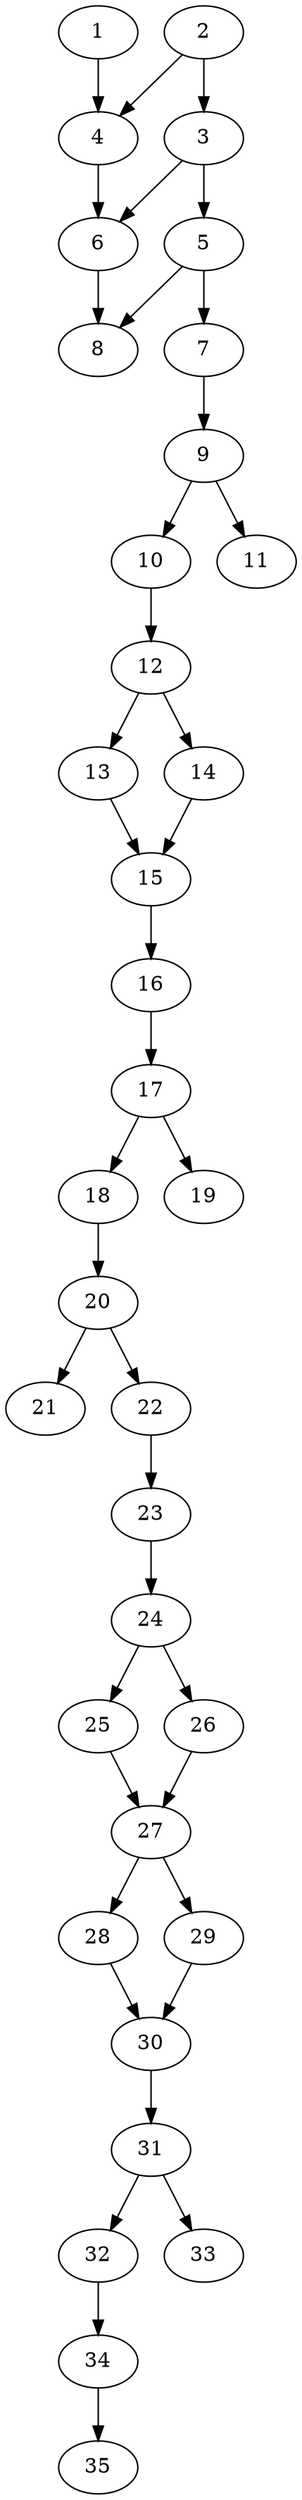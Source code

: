 // DAG automatically generated by daggen at Thu Oct  3 14:05:37 2019
// ./daggen --dot -n 35 --ccr 0.4 --fat 0.3 --regular 0.7 --density 0.7 --mindata 5242880 --maxdata 52428800 
digraph G {
  1 [size="67816960", alpha="0.10", expect_size="27126784"] 
  1 -> 4 [size ="27126784"]
  2 [size="115645440", alpha="0.13", expect_size="46258176"] 
  2 -> 3 [size ="46258176"]
  2 -> 4 [size ="46258176"]
  3 [size="69839360", alpha="0.11", expect_size="27935744"] 
  3 -> 5 [size ="27935744"]
  3 -> 6 [size ="27935744"]
  4 [size="43768320", alpha="0.14", expect_size="17507328"] 
  4 -> 6 [size ="17507328"]
  5 [size="107653120", alpha="0.04", expect_size="43061248"] 
  5 -> 7 [size ="43061248"]
  5 -> 8 [size ="43061248"]
  6 [size="25459200", alpha="0.14", expect_size="10183680"] 
  6 -> 8 [size ="10183680"]
  7 [size="98378240", alpha="0.13", expect_size="39351296"] 
  7 -> 9 [size ="39351296"]
  8 [size="114677760", alpha="0.12", expect_size="45871104"] 
  9 [size="15441920", alpha="0.16", expect_size="6176768"] 
  9 -> 10 [size ="6176768"]
  9 -> 11 [size ="6176768"]
  10 [size="68623360", alpha="0.19", expect_size="27449344"] 
  10 -> 12 [size ="27449344"]
  11 [size="48048640", alpha="0.08", expect_size="19219456"] 
  12 [size="106291200", alpha="0.20", expect_size="42516480"] 
  12 -> 13 [size ="42516480"]
  12 -> 14 [size ="42516480"]
  13 [size="67765760", alpha="0.08", expect_size="27106304"] 
  13 -> 15 [size ="27106304"]
  14 [size="14615040", alpha="0.11", expect_size="5846016"] 
  14 -> 15 [size ="5846016"]
  15 [size="95116800", alpha="0.01", expect_size="38046720"] 
  15 -> 16 [size ="38046720"]
  16 [size="119790080", alpha="0.17", expect_size="47916032"] 
  16 -> 17 [size ="47916032"]
  17 [size="85281280", alpha="0.18", expect_size="34112512"] 
  17 -> 18 [size ="34112512"]
  17 -> 19 [size ="34112512"]
  18 [size="44275200", alpha="0.20", expect_size="17710080"] 
  18 -> 20 [size ="17710080"]
  19 [size="114639360", alpha="0.16", expect_size="45855744"] 
  20 [size="89218560", alpha="0.09", expect_size="35687424"] 
  20 -> 21 [size ="35687424"]
  20 -> 22 [size ="35687424"]
  21 [size="81402880", alpha="0.11", expect_size="32561152"] 
  22 [size="126074880", alpha="0.11", expect_size="50429952"] 
  22 -> 23 [size ="50429952"]
  23 [size="125985280", alpha="0.00", expect_size="50394112"] 
  23 -> 24 [size ="50394112"]
  24 [size="57077760", alpha="0.15", expect_size="22831104"] 
  24 -> 25 [size ="22831104"]
  24 -> 26 [size ="22831104"]
  25 [size="122470400", alpha="0.05", expect_size="48988160"] 
  25 -> 27 [size ="48988160"]
  26 [size="129397760", alpha="0.18", expect_size="51759104"] 
  26 -> 27 [size ="51759104"]
  27 [size="114022400", alpha="0.05", expect_size="45608960"] 
  27 -> 28 [size ="45608960"]
  27 -> 29 [size ="45608960"]
  28 [size="100968960", alpha="0.09", expect_size="40387584"] 
  28 -> 30 [size ="40387584"]
  29 [size="98736640", alpha="0.14", expect_size="39494656"] 
  29 -> 30 [size ="39494656"]
  30 [size="74895360", alpha="0.08", expect_size="29958144"] 
  30 -> 31 [size ="29958144"]
  31 [size="127805440", alpha="0.08", expect_size="51122176"] 
  31 -> 32 [size ="51122176"]
  31 -> 33 [size ="51122176"]
  32 [size="76252160", alpha="0.04", expect_size="30500864"] 
  32 -> 34 [size ="30500864"]
  33 [size="22768640", alpha="0.09", expect_size="9107456"] 
  34 [size="24092160", alpha="0.14", expect_size="9636864"] 
  34 -> 35 [size ="9636864"]
  35 [size="110886400", alpha="0.14", expect_size="44354560"] 
}
